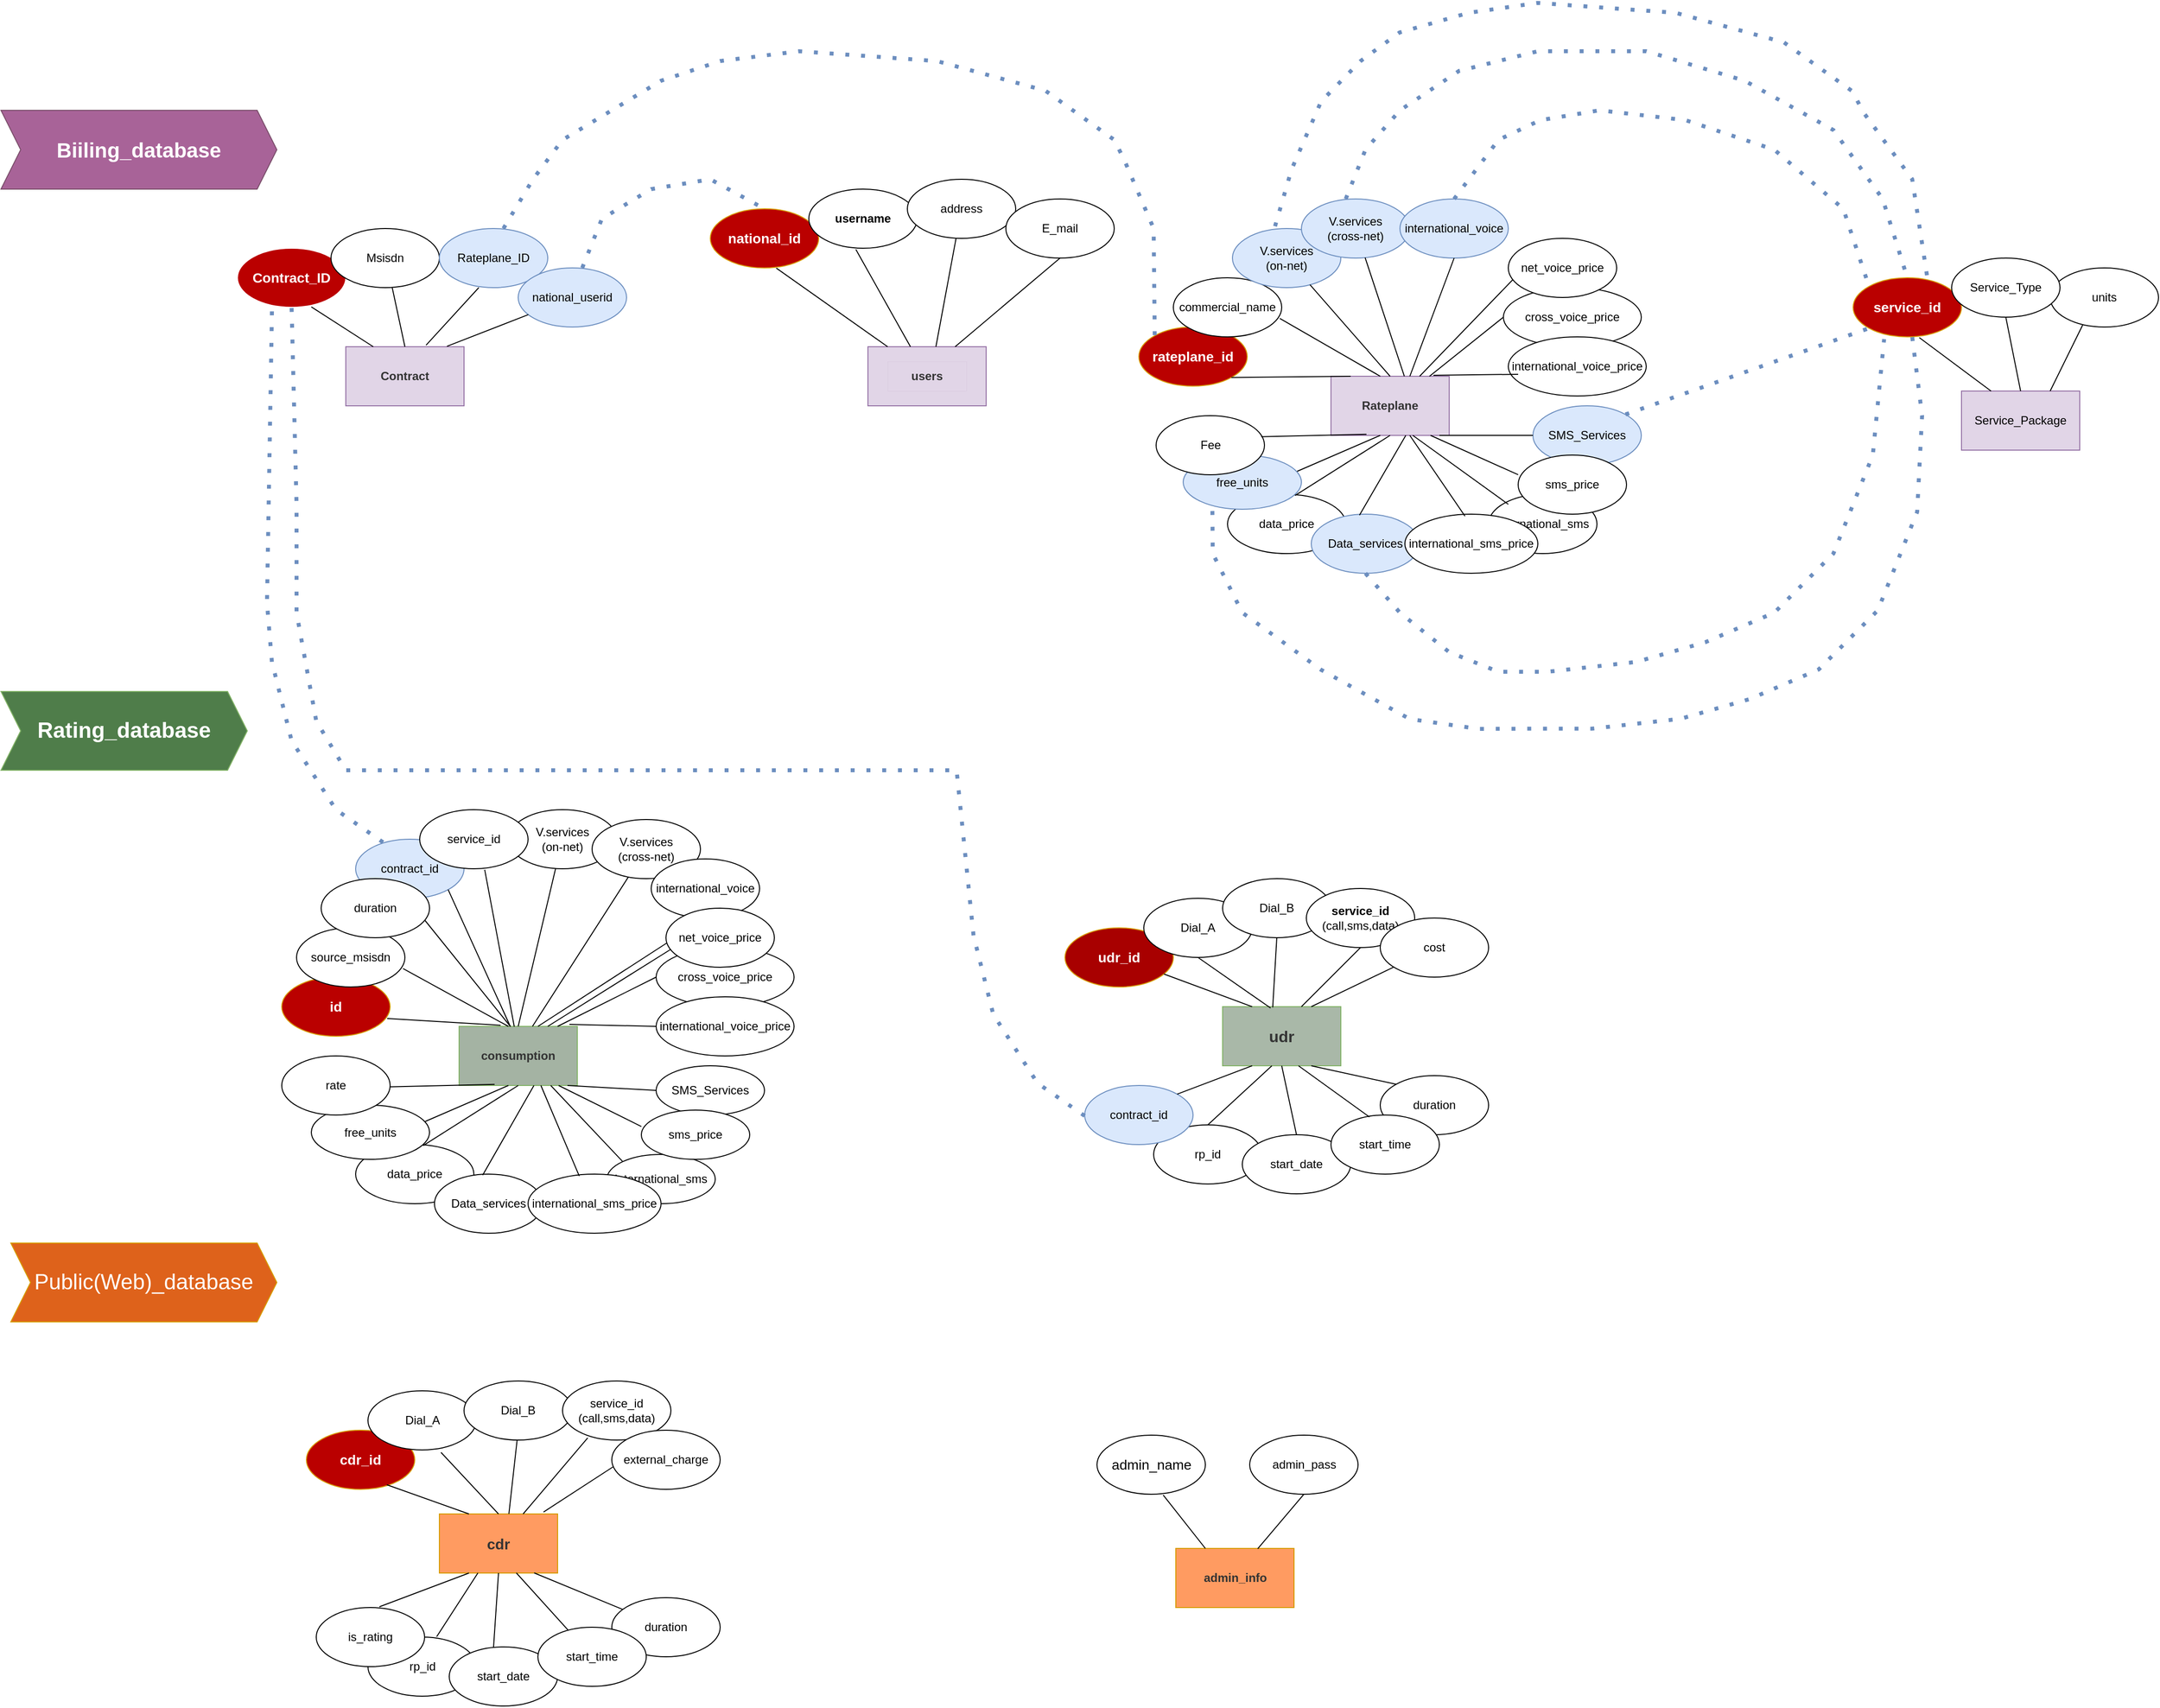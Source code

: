 <mxfile version="18.0.4" type="device"><diagram id="UeH-mSh9d2ZXS7c6aPuf" name="Page-1"><mxGraphModel dx="3550" dy="1383" grid="1" gridSize="10" guides="1" tooltips="1" connect="1" arrows="1" fold="1" page="1" pageScale="1" pageWidth="850" pageHeight="1100" math="0" shadow="0"><root><mxCell id="0"/><mxCell id="1" parent="0"/><mxCell id="IhmDABvhxZJZWMPuW6Tt-1" value="" style="rounded=0;whiteSpace=wrap;html=1;fillColor=#e1d5e7;strokeColor=#9673a6;" parent="1" vertex="1"><mxGeometry x="40" y="670" width="120" height="60" as="geometry"/></mxCell><mxCell id="IhmDABvhxZJZWMPuW6Tt-2" value="&lt;font color=&quot;#333333&quot;&gt;&lt;b&gt;users&lt;/b&gt;&lt;/font&gt;" style="text;html=1;strokeColor=#9673a6;fillColor=none;align=center;verticalAlign=middle;whiteSpace=wrap;rounded=0;strokeWidth=0;" parent="1" vertex="1"><mxGeometry x="60" y="685" width="80" height="30" as="geometry"/></mxCell><mxCell id="IhmDABvhxZJZWMPuW6Tt-3" value="&lt;b&gt;&lt;font color=&quot;#333333&quot;&gt;Rateplane&lt;/font&gt;&lt;/b&gt;" style="rounded=0;whiteSpace=wrap;html=1;fillColor=#e1d5e7;strokeColor=#9673a6;" parent="1" vertex="1"><mxGeometry x="510" y="700" width="120" height="60" as="geometry"/></mxCell><mxCell id="IhmDABvhxZJZWMPuW6Tt-4" value="&lt;b&gt;&lt;font color=&quot;#333333&quot; style=&quot;font-size: 16px;&quot;&gt;udr&lt;/font&gt;&lt;/b&gt;" style="rounded=0;whiteSpace=wrap;html=1;fillColor=#A9B8A8;strokeColor=#82b366;" parent="1" vertex="1"><mxGeometry x="400" y="1340" width="120" height="60" as="geometry"/></mxCell><mxCell id="IhmDABvhxZJZWMPuW6Tt-7" value="national_id" style="ellipse;whiteSpace=wrap;html=1;fillColor=#BA0000;strokeColor=#d79b00;fontColor=#FFFFFF;fontStyle=1;fontSize=14;" parent="1" vertex="1"><mxGeometry x="-120" y="530" width="110" height="60" as="geometry"/></mxCell><mxCell id="IhmDABvhxZJZWMPuW6Tt-9" value="username" style="ellipse;whiteSpace=wrap;html=1;fontStyle=1" parent="1" vertex="1"><mxGeometry x="-20" y="510" width="110" height="60" as="geometry"/></mxCell><mxCell id="IhmDABvhxZJZWMPuW6Tt-11" value="address" style="ellipse;whiteSpace=wrap;html=1;" parent="1" vertex="1"><mxGeometry x="80" y="500" width="110" height="60" as="geometry"/></mxCell><mxCell id="IhmDABvhxZJZWMPuW6Tt-12" value="E_mail" style="ellipse;whiteSpace=wrap;html=1;" parent="1" vertex="1"><mxGeometry x="180" y="520" width="110" height="60" as="geometry"/></mxCell><mxCell id="IhmDABvhxZJZWMPuW6Tt-14" value="rateplane_id" style="ellipse;whiteSpace=wrap;html=1;fillColor=#BA0000;strokeColor=#d79b00;fontColor=#FFFFFF;fontStyle=1;fontSize=14;" parent="1" vertex="1"><mxGeometry x="315" y="650" width="110" height="60" as="geometry"/></mxCell><mxCell id="IhmDABvhxZJZWMPuW6Tt-15" value="commercial_name" style="ellipse;whiteSpace=wrap;html=1;" parent="1" vertex="1"><mxGeometry x="350" y="600" width="110" height="60" as="geometry"/></mxCell><mxCell id="IhmDABvhxZJZWMPuW6Tt-20" value="Service_Package" style="rounded=0;whiteSpace=wrap;html=1;fillColor=#e1d5e7;strokeColor=#9673a6;" parent="1" vertex="1"><mxGeometry x="1150" y="715" width="120" height="60" as="geometry"/></mxCell><mxCell id="IhmDABvhxZJZWMPuW6Tt-21" value="service_id" style="ellipse;whiteSpace=wrap;html=1;fillColor=#BA0000;strokeColor=#d79b00;fontColor=#FFFFFF;fontStyle=1;fontSize=14;" parent="1" vertex="1"><mxGeometry x="1040" y="600" width="110" height="60" as="geometry"/></mxCell><mxCell id="IhmDABvhxZJZWMPuW6Tt-22" value="units" style="ellipse;whiteSpace=wrap;html=1;" parent="1" vertex="1"><mxGeometry x="1240" y="590" width="110" height="60" as="geometry"/></mxCell><mxCell id="IhmDABvhxZJZWMPuW6Tt-24" value="udr_id" style="ellipse;whiteSpace=wrap;html=1;fillColor=#A80000;strokeColor=#d79b00;fontColor=#FFFFFF;fontStyle=1;fontSize=14;" parent="1" vertex="1"><mxGeometry x="240" y="1260" width="110" height="60" as="geometry"/></mxCell><mxCell id="IhmDABvhxZJZWMPuW6Tt-25" value="Dial_A" style="ellipse;whiteSpace=wrap;html=1;" parent="1" vertex="1"><mxGeometry x="320" y="1230" width="110" height="60" as="geometry"/></mxCell><mxCell id="IhmDABvhxZJZWMPuW6Tt-26" value="Dial_B" style="ellipse;whiteSpace=wrap;html=1;" parent="1" vertex="1"><mxGeometry x="400" y="1210" width="110" height="60" as="geometry"/></mxCell><mxCell id="IhmDABvhxZJZWMPuW6Tt-27" value="&lt;b&gt;service_id&lt;/b&gt;&lt;br&gt;(call,sms,data)" style="ellipse;whiteSpace=wrap;html=1;" parent="1" vertex="1"><mxGeometry x="485" y="1220" width="110" height="60" as="geometry"/></mxCell><mxCell id="IhmDABvhxZJZWMPuW6Tt-29" value="rp_id" style="ellipse;whiteSpace=wrap;html=1;" parent="1" vertex="1"><mxGeometry x="330" y="1460" width="110" height="60" as="geometry"/></mxCell><mxCell id="IhmDABvhxZJZWMPuW6Tt-31" value="start_date" style="ellipse;whiteSpace=wrap;html=1;" parent="1" vertex="1"><mxGeometry x="420" y="1470" width="110" height="60" as="geometry"/></mxCell><mxCell id="IhmDABvhxZJZWMPuW6Tt-32" value="duration" style="ellipse;whiteSpace=wrap;html=1;" parent="1" vertex="1"><mxGeometry x="560" y="1410" width="110" height="60" as="geometry"/></mxCell><mxCell id="IhmDABvhxZJZWMPuW6Tt-70" value="SMS_Services" style="ellipse;whiteSpace=wrap;html=1;fillColor=#dae8fc;strokeColor=#6c8ebf;" parent="1" vertex="1"><mxGeometry x="715" y="730" width="110" height="60" as="geometry"/></mxCell><mxCell id="IhmDABvhxZJZWMPuW6Tt-72" value="" style="endArrow=none;html=1;entryX=1;entryY=1;entryDx=0;entryDy=0;" parent="1" target="IhmDABvhxZJZWMPuW6Tt-14" edge="1"><mxGeometry width="50" height="50" relative="1" as="geometry"><mxPoint x="530" y="700" as="sourcePoint"/><mxPoint x="470" y="660" as="targetPoint"/></mxGeometry></mxCell><mxCell id="IhmDABvhxZJZWMPuW6Tt-75" value="" style="endArrow=none;html=1;entryX=0.434;entryY=1.021;entryDx=0;entryDy=0;entryPerimeter=0;" parent="1" source="IhmDABvhxZJZWMPuW6Tt-1" target="IhmDABvhxZJZWMPuW6Tt-9" edge="1"><mxGeometry width="50" height="50" relative="1" as="geometry"><mxPoint x="170" y="695" as="sourcePoint"/><mxPoint x="266.039" y="621.175" as="targetPoint"/></mxGeometry></mxCell><mxCell id="IhmDABvhxZJZWMPuW6Tt-76" value="" style="endArrow=none;html=1;entryX=0.5;entryY=1;entryDx=0;entryDy=0;exitX=1;exitY=0;exitDx=0;exitDy=0;" parent="1" target="IhmDABvhxZJZWMPuW6Tt-12" edge="1"><mxGeometry width="50" height="50" relative="1" as="geometry"><mxPoint x="128.51" y="670" as="sourcePoint"/><mxPoint x="244.549" y="631.175" as="targetPoint"/><Array as="points"/></mxGeometry></mxCell><mxCell id="IhmDABvhxZJZWMPuW6Tt-85" value="" style="endArrow=none;html=1;exitX=0.406;exitY=0.023;exitDx=0;exitDy=0;entryX=0.5;entryY=1;entryDx=0;entryDy=0;exitPerimeter=0;" parent="1" source="IhmDABvhxZJZWMPuW6Tt-4" target="IhmDABvhxZJZWMPuW6Tt-25" edge="1"><mxGeometry width="50" height="50" relative="1" as="geometry"><mxPoint x="420" y="1336" as="sourcePoint"/><mxPoint x="360" y="1300" as="targetPoint"/></mxGeometry></mxCell><mxCell id="IhmDABvhxZJZWMPuW6Tt-87" value="" style="endArrow=none;html=1;exitX=0.424;exitY=0.011;exitDx=0;exitDy=0;exitPerimeter=0;entryX=0.5;entryY=1;entryDx=0;entryDy=0;" parent="1" source="IhmDABvhxZJZWMPuW6Tt-4" target="IhmDABvhxZJZWMPuW6Tt-26" edge="1"><mxGeometry width="50" height="50" relative="1" as="geometry"><mxPoint x="425.06" y="1345.92" as="sourcePoint"/><mxPoint x="440" y="1310" as="targetPoint"/></mxGeometry></mxCell><mxCell id="IhmDABvhxZJZWMPuW6Tt-88" value="" style="endArrow=none;html=1;entryX=0.5;entryY=1;entryDx=0;entryDy=0;" parent="1" target="IhmDABvhxZJZWMPuW6Tt-27" edge="1"><mxGeometry width="50" height="50" relative="1" as="geometry"><mxPoint x="480" y="1340" as="sourcePoint"/><mxPoint x="520" y="1329" as="targetPoint"/></mxGeometry></mxCell><mxCell id="IhmDABvhxZJZWMPuW6Tt-89" value="" style="endArrow=none;html=1;exitX=0.75;exitY=1;exitDx=0;exitDy=0;entryX=0;entryY=0;entryDx=0;entryDy=0;" parent="1" source="IhmDABvhxZJZWMPuW6Tt-4" target="IhmDABvhxZJZWMPuW6Tt-32" edge="1"><mxGeometry width="50" height="50" relative="1" as="geometry"><mxPoint x="445.06" y="1365.92" as="sourcePoint"/><mxPoint x="610" y="1410" as="targetPoint"/></mxGeometry></mxCell><mxCell id="IhmDABvhxZJZWMPuW6Tt-90" value="" style="endArrow=none;html=1;" parent="1" edge="1" target="IhmDABvhxZJZWMPuW6Tt-24"><mxGeometry width="50" height="50" relative="1" as="geometry"><mxPoint x="430" y="1340" as="sourcePoint"/><mxPoint x="320" y="1290" as="targetPoint"/></mxGeometry></mxCell><mxCell id="IhmDABvhxZJZWMPuW6Tt-91" value="" style="endArrow=none;html=1;entryX=0.5;entryY=0;entryDx=0;entryDy=0;" parent="1" target="IhmDABvhxZJZWMPuW6Tt-29" edge="1"><mxGeometry width="50" height="50" relative="1" as="geometry"><mxPoint x="450" y="1400" as="sourcePoint"/><mxPoint x="480" y="1350" as="targetPoint"/></mxGeometry></mxCell><mxCell id="IhmDABvhxZJZWMPuW6Tt-92" value="" style="endArrow=none;html=1;entryX=0.5;entryY=0;entryDx=0;entryDy=0;exitX=0.5;exitY=1;exitDx=0;exitDy=0;" parent="1" target="IhmDABvhxZJZWMPuW6Tt-31" edge="1" source="IhmDABvhxZJZWMPuW6Tt-4"><mxGeometry width="50" height="50" relative="1" as="geometry"><mxPoint x="440" y="1400" as="sourcePoint"/><mxPoint x="490" y="1360" as="targetPoint"/></mxGeometry></mxCell><mxCell id="IhmDABvhxZJZWMPuW6Tt-94" value="" style="endArrow=none;html=1;entryX=0.25;entryY=0;entryDx=0;entryDy=0;exitX=0.611;exitY=1.013;exitDx=0;exitDy=0;exitPerimeter=0;" parent="1" source="IhmDABvhxZJZWMPuW6Tt-21" target="IhmDABvhxZJZWMPuW6Tt-20" edge="1"><mxGeometry width="50" height="50" relative="1" as="geometry"><mxPoint x="460" y="1100" as="sourcePoint"/><mxPoint x="510" y="1050" as="targetPoint"/></mxGeometry></mxCell><mxCell id="gw2tQ66wjIU7QZyXg5M6-1" value="start_time" style="ellipse;whiteSpace=wrap;html=1;" parent="1" vertex="1"><mxGeometry x="510" y="1450" width="110" height="60" as="geometry"/></mxCell><mxCell id="-H5qnsPjapEKyYedPauh-9" value="" style="endArrow=none;html=1;entryX=0.609;entryY=1.003;entryDx=0;entryDy=0;entryPerimeter=0;" parent="1" target="IhmDABvhxZJZWMPuW6Tt-7" edge="1"><mxGeometry width="50" height="50" relative="1" as="geometry"><mxPoint x="60" y="670" as="sourcePoint"/><mxPoint x="12.248" y="571.26" as="targetPoint"/></mxGeometry></mxCell><mxCell id="-H5qnsPjapEKyYedPauh-10" value="" style="endArrow=none;html=1;exitX=0.633;exitY=0.017;exitDx=0;exitDy=0;exitPerimeter=0;" parent="1" target="IhmDABvhxZJZWMPuW6Tt-11" edge="1"><mxGeometry width="50" height="50" relative="1" as="geometry"><mxPoint x="108.99" y="670" as="sourcePoint"/><mxPoint x="118.02" y="561.98" as="targetPoint"/></mxGeometry></mxCell><mxCell id="-H5qnsPjapEKyYedPauh-11" value="V.services&lt;br&gt;(on-net)" style="ellipse;whiteSpace=wrap;html=1;fillColor=#dae8fc;strokeColor=#6c8ebf;" parent="1" vertex="1"><mxGeometry x="410" y="550" width="110" height="60" as="geometry"/></mxCell><mxCell id="-H5qnsPjapEKyYedPauh-12" value="data_price" style="ellipse;whiteSpace=wrap;html=1;" parent="1" vertex="1"><mxGeometry x="405" y="820" width="120" height="60" as="geometry"/></mxCell><mxCell id="-H5qnsPjapEKyYedPauh-13" value="Data_services" style="ellipse;whiteSpace=wrap;html=1;fillColor=#dae8fc;strokeColor=#6c8ebf;" parent="1" vertex="1"><mxGeometry x="490" y="840" width="110" height="60" as="geometry"/></mxCell><mxCell id="-H5qnsPjapEKyYedPauh-14" value="V.services&lt;br&gt;(cross-net)" style="ellipse;whiteSpace=wrap;html=1;fillColor=#dae8fc;strokeColor=#6c8ebf;" parent="1" vertex="1"><mxGeometry x="480" y="520" width="110" height="60" as="geometry"/></mxCell><mxCell id="-H5qnsPjapEKyYedPauh-16" value="international_voice" style="ellipse;whiteSpace=wrap;html=1;fillColor=#dae8fc;strokeColor=#6c8ebf;" parent="1" vertex="1"><mxGeometry x="580" y="520" width="110" height="60" as="geometry"/></mxCell><mxCell id="-H5qnsPjapEKyYedPauh-17" value="international_sms" style="ellipse;whiteSpace=wrap;html=1;" parent="1" vertex="1"><mxGeometry x="670" y="820" width="110" height="60" as="geometry"/></mxCell><mxCell id="-H5qnsPjapEKyYedPauh-18" value="international_sms_price" style="ellipse;whiteSpace=wrap;html=1;" parent="1" vertex="1"><mxGeometry x="585" y="840" width="135" height="60" as="geometry"/></mxCell><mxCell id="-H5qnsPjapEKyYedPauh-19" value="free_units" style="ellipse;whiteSpace=wrap;html=1;fillColor=#dae8fc;strokeColor=#6c8ebf;" parent="1" vertex="1"><mxGeometry x="360" y="780" width="120" height="55" as="geometry"/></mxCell><mxCell id="-H5qnsPjapEKyYedPauh-20" value="Fee" style="ellipse;whiteSpace=wrap;html=1;" parent="1" vertex="1"><mxGeometry x="332.5" y="740" width="110" height="60" as="geometry"/></mxCell><mxCell id="-H5qnsPjapEKyYedPauh-21" value="" style="endArrow=none;html=1;entryX=0.983;entryY=0.689;entryDx=0;entryDy=0;entryPerimeter=0;exitX=0.417;exitY=0;exitDx=0;exitDy=0;exitPerimeter=0;" parent="1" source="IhmDABvhxZJZWMPuW6Tt-3" target="IhmDABvhxZJZWMPuW6Tt-15" edge="1"><mxGeometry width="50" height="50" relative="1" as="geometry"><mxPoint x="560" y="690" as="sourcePoint"/><mxPoint x="510.0" y="616.26" as="targetPoint"/></mxGeometry></mxCell><mxCell id="-H5qnsPjapEKyYedPauh-22" value="" style="endArrow=none;html=1;exitX=0.5;exitY=0;exitDx=0;exitDy=0;" parent="1" source="IhmDABvhxZJZWMPuW6Tt-3" edge="1" target="-H5qnsPjapEKyYedPauh-11"><mxGeometry width="50" height="50" relative="1" as="geometry"><mxPoint x="586.91" y="670" as="sourcePoint"/><mxPoint x="520" y="590" as="targetPoint"/></mxGeometry></mxCell><mxCell id="-H5qnsPjapEKyYedPauh-23" value="" style="endArrow=none;html=1;" parent="1" target="-H5qnsPjapEKyYedPauh-14" edge="1"><mxGeometry width="50" height="50" relative="1" as="geometry"><mxPoint x="584.48" y="700" as="sourcePoint"/><mxPoint x="635.519" y="608.825" as="targetPoint"/></mxGeometry></mxCell><mxCell id="-H5qnsPjapEKyYedPauh-24" value="" style="endArrow=none;html=1;exitX=0.667;exitY=0;exitDx=0;exitDy=0;exitPerimeter=0;entryX=0.5;entryY=1;entryDx=0;entryDy=0;" parent="1" source="IhmDABvhxZJZWMPuW6Tt-3" edge="1" target="-H5qnsPjapEKyYedPauh-16"><mxGeometry width="50" height="50" relative="1" as="geometry"><mxPoint x="604.48" y="700" as="sourcePoint"/><mxPoint x="640" y="580" as="targetPoint"/></mxGeometry></mxCell><mxCell id="-H5qnsPjapEKyYedPauh-25" value="" style="endArrow=none;html=1;entryX=0;entryY=0.5;entryDx=0;entryDy=0;exitX=0.917;exitY=1;exitDx=0;exitDy=0;exitPerimeter=0;" parent="1" source="IhmDABvhxZJZWMPuW6Tt-3" target="IhmDABvhxZJZWMPuW6Tt-70" edge="1"><mxGeometry width="50" height="50" relative="1" as="geometry"><mxPoint x="615" y="701.17" as="sourcePoint"/><mxPoint x="666.039" y="609.995" as="targetPoint"/></mxGeometry></mxCell><mxCell id="-H5qnsPjapEKyYedPauh-26" value="" style="endArrow=none;html=1;exitX=0.692;exitY=1;exitDx=0;exitDy=0;exitPerimeter=0;" parent="1" edge="1" source="IhmDABvhxZJZWMPuW6Tt-3"><mxGeometry width="50" height="50" relative="1" as="geometry"><mxPoint x="620" y="700" as="sourcePoint"/><mxPoint x="690" y="830" as="targetPoint"/></mxGeometry></mxCell><mxCell id="-H5qnsPjapEKyYedPauh-28" value="" style="endArrow=none;html=1;entryX=0;entryY=0;entryDx=0;entryDy=0;exitX=0.97;exitY=0.356;exitDx=0;exitDy=0;exitPerimeter=0;" parent="1" source="-H5qnsPjapEKyYedPauh-20" edge="1"><mxGeometry width="50" height="50" relative="1" as="geometry"><mxPoint x="495" y="850" as="sourcePoint"/><mxPoint x="546.039" y="758.825" as="targetPoint"/></mxGeometry></mxCell><mxCell id="-H5qnsPjapEKyYedPauh-29" value="" style="endArrow=none;html=1;entryX=0.417;entryY=1;entryDx=0;entryDy=0;entryPerimeter=0;exitX=0.964;exitY=0.3;exitDx=0;exitDy=0;exitPerimeter=0;" parent="1" target="IhmDABvhxZJZWMPuW6Tt-3" edge="1" source="-H5qnsPjapEKyYedPauh-19"><mxGeometry width="50" height="50" relative="1" as="geometry"><mxPoint x="490" y="810" as="sourcePoint"/><mxPoint x="546.039" y="749.995" as="targetPoint"/></mxGeometry></mxCell><mxCell id="-H5qnsPjapEKyYedPauh-30" value="" style="endArrow=none;html=1;exitX=0.571;exitY=0.017;exitDx=0;exitDy=0;exitPerimeter=0;entryX=0.5;entryY=1;entryDx=0;entryDy=0;" parent="1" source="-H5qnsPjapEKyYedPauh-12" edge="1" target="IhmDABvhxZJZWMPuW6Tt-3"><mxGeometry width="50" height="50" relative="1" as="geometry"><mxPoint x="533.96" y="851.17" as="sourcePoint"/><mxPoint x="570" y="760" as="targetPoint"/></mxGeometry></mxCell><mxCell id="-H5qnsPjapEKyYedPauh-32" value="" style="endArrow=none;html=1;exitX=0.445;exitY=0.017;exitDx=0;exitDy=0;exitPerimeter=0;entryX=0.633;entryY=1;entryDx=0;entryDy=0;entryPerimeter=0;" parent="1" edge="1" target="IhmDABvhxZJZWMPuW6Tt-3" source="-H5qnsPjapEKyYedPauh-13"><mxGeometry width="50" height="50" relative="1" as="geometry"><mxPoint x="640" y="790" as="sourcePoint"/><mxPoint x="610" y="760" as="targetPoint"/></mxGeometry></mxCell><mxCell id="-H5qnsPjapEKyYedPauh-35" value="" style="endArrow=none;html=1;entryX=0.5;entryY=0;entryDx=0;entryDy=0;exitX=0.5;exitY=1;exitDx=0;exitDy=0;" parent="1" target="IhmDABvhxZJZWMPuW6Tt-20" edge="1" source="-H5qnsPjapEKyYedPauh-36"><mxGeometry width="50" height="50" relative="1" as="geometry"><mxPoint x="1215" y="640" as="sourcePoint"/><mxPoint x="1205" y="710" as="targetPoint"/></mxGeometry></mxCell><mxCell id="-H5qnsPjapEKyYedPauh-36" value="Service_Type" style="ellipse;whiteSpace=wrap;html=1;" parent="1" vertex="1"><mxGeometry x="1140" y="580" width="110" height="60" as="geometry"/></mxCell><mxCell id="-H5qnsPjapEKyYedPauh-38" value="" style="endArrow=none;html=1;entryX=0.75;entryY=0;entryDx=0;entryDy=0;exitX=0.3;exitY=0.967;exitDx=0;exitDy=0;exitPerimeter=0;" parent="1" target="IhmDABvhxZJZWMPuW6Tt-20" edge="1" source="IhmDABvhxZJZWMPuW6Tt-22"><mxGeometry width="50" height="50" relative="1" as="geometry"><mxPoint x="1290" y="660" as="sourcePoint"/><mxPoint x="1240" y="710" as="targetPoint"/></mxGeometry></mxCell><mxCell id="-H5qnsPjapEKyYedPauh-40" value="cost" style="ellipse;whiteSpace=wrap;html=1;" parent="1" vertex="1"><mxGeometry x="560" y="1250" width="110" height="60" as="geometry"/></mxCell><mxCell id="-H5qnsPjapEKyYedPauh-45" value="" style="endArrow=none;html=1;entryX=0.355;entryY=0.033;entryDx=0;entryDy=0;entryPerimeter=0;exitX=0.642;exitY=1;exitDx=0;exitDy=0;exitPerimeter=0;" parent="1" target="gw2tQ66wjIU7QZyXg5M6-1" edge="1" source="IhmDABvhxZJZWMPuW6Tt-4"><mxGeometry width="50" height="50" relative="1" as="geometry"><mxPoint x="453.81" y="1399.22" as="sourcePoint"/><mxPoint x="416.19" y="1470" as="targetPoint"/></mxGeometry></mxCell><mxCell id="-H5qnsPjapEKyYedPauh-46" value="" style="endArrow=none;html=1;exitX=0.75;exitY=0;exitDx=0;exitDy=0;" parent="1" target="-H5qnsPjapEKyYedPauh-40" edge="1" source="IhmDABvhxZJZWMPuW6Tt-4"><mxGeometry width="50" height="50" relative="1" as="geometry"><mxPoint x="480" y="1400" as="sourcePoint"/><mxPoint x="452.38" y="1470.78" as="targetPoint"/></mxGeometry></mxCell><mxCell id="-H5qnsPjapEKyYedPauh-88" value="&lt;font color=&quot;#333333&quot;&gt;&lt;b&gt;Contract&lt;/b&gt;&lt;/font&gt;" style="rounded=0;whiteSpace=wrap;html=1;fillColor=#e1d5e7;strokeColor=#9673a6;" parent="1" vertex="1"><mxGeometry x="-490" y="670" width="120" height="60" as="geometry"/></mxCell><mxCell id="-H5qnsPjapEKyYedPauh-89" value="Contract_ID" style="ellipse;whiteSpace=wrap;html=1;fillColor=#BA0000;strokeColor=#FFFFFF;fontColor=#FFFFFF;fontStyle=1;fontSize=14;" parent="1" vertex="1"><mxGeometry x="-600" y="570" width="110" height="60" as="geometry"/></mxCell><mxCell id="-H5qnsPjapEKyYedPauh-90" value="Msisdn" style="ellipse;whiteSpace=wrap;html=1;" parent="1" vertex="1"><mxGeometry x="-505" y="550" width="110" height="60" as="geometry"/></mxCell><mxCell id="-H5qnsPjapEKyYedPauh-91" value="Rateplane_ID" style="ellipse;whiteSpace=wrap;html=1;fillColor=#dae8fc;strokeColor=#6c8ebf;" parent="1" vertex="1"><mxGeometry x="-395" y="550" width="110" height="60" as="geometry"/></mxCell><mxCell id="-H5qnsPjapEKyYedPauh-92" value="national_userid" style="ellipse;whiteSpace=wrap;html=1;fillColor=#dae8fc;strokeColor=#6c8ebf;" parent="1" vertex="1"><mxGeometry x="-315" y="590" width="110" height="60" as="geometry"/></mxCell><mxCell id="-H5qnsPjapEKyYedPauh-93" value="" style="endArrow=none;html=1;exitX=0.649;exitY=0.021;exitDx=0;exitDy=0;exitPerimeter=0;entryX=0.682;entryY=0.993;entryDx=0;entryDy=0;entryPerimeter=0;" parent="1" target="-H5qnsPjapEKyYedPauh-89" edge="1"><mxGeometry width="50" height="50" relative="1" as="geometry"><mxPoint x="-462.12" y="670.0" as="sourcePoint"/><mxPoint x="-490" y="618.74" as="targetPoint"/></mxGeometry></mxCell><mxCell id="-H5qnsPjapEKyYedPauh-94" value="" style="endArrow=none;html=1;exitX=0.679;exitY=-0.026;exitDx=0;exitDy=0;exitPerimeter=0;" parent="1" source="-H5qnsPjapEKyYedPauh-88" edge="1"><mxGeometry width="50" height="50" relative="1" as="geometry"><mxPoint x="-370.0" y="670.0" as="sourcePoint"/><mxPoint x="-355" y="610" as="targetPoint"/></mxGeometry></mxCell><mxCell id="-H5qnsPjapEKyYedPauh-95" value="" style="endArrow=none;html=1;exitX=0.5;exitY=0;exitDx=0;exitDy=0;" parent="1" source="-H5qnsPjapEKyYedPauh-88" edge="1"><mxGeometry width="50" height="50" relative="1" as="geometry"><mxPoint x="-435" y="660" as="sourcePoint"/><mxPoint x="-442.88" y="610" as="targetPoint"/></mxGeometry></mxCell><mxCell id="-H5qnsPjapEKyYedPauh-96" value="" style="endArrow=none;html=1;exitX=0.856;exitY=-0.007;exitDx=0;exitDy=0;exitPerimeter=0;" parent="1" source="-H5qnsPjapEKyYedPauh-88" target="-H5qnsPjapEKyYedPauh-92" edge="1"><mxGeometry width="50" height="50" relative="1" as="geometry"><mxPoint x="-311.06" y="701.26" as="sourcePoint"/><mxPoint x="-338.94" y="650" as="targetPoint"/></mxGeometry></mxCell><mxCell id="ZxXuu_QPROvXKw4dVf8s-1" value="" style="endArrow=none;dashed=1;html=1;dashPattern=1 3;strokeWidth=4;rounded=0;fillColor=#dae8fc;strokeColor=#6c8ebf;entryX=0;entryY=0;entryDx=0;entryDy=0;" edge="1" parent="1" target="IhmDABvhxZJZWMPuW6Tt-14"><mxGeometry width="50" height="50" relative="1" as="geometry"><mxPoint x="-330" y="550" as="sourcePoint"/><mxPoint x="340" y="640" as="targetPoint"/><Array as="points"><mxPoint x="-300" y="500"/><mxPoint x="-270" y="460"/><mxPoint x="-220" y="430"/><mxPoint x="-170" y="400"/><mxPoint x="-110" y="380"/><mxPoint x="-30" y="370"/><mxPoint x="110" y="380"/><mxPoint x="220" y="410"/><mxPoint x="290" y="460"/><mxPoint x="300" y="480"/><mxPoint x="330" y="550"/></Array></mxGeometry></mxCell><mxCell id="ZxXuu_QPROvXKw4dVf8s-2" value="" style="endArrow=none;dashed=1;html=1;dashPattern=1 3;strokeWidth=4;rounded=0;entryX=0.5;entryY=0;entryDx=0;entryDy=0;strokeColor=#6c8ebf;fillColor=#dae8fc;" edge="1" parent="1" target="IhmDABvhxZJZWMPuW6Tt-7"><mxGeometry width="50" height="50" relative="1" as="geometry"><mxPoint x="-250" y="590" as="sourcePoint"/><mxPoint x="-200" y="540" as="targetPoint"/><Array as="points"><mxPoint x="-230" y="540"/><mxPoint x="-180" y="510"/><mxPoint x="-120" y="500"/></Array></mxGeometry></mxCell><mxCell id="ZxXuu_QPROvXKw4dVf8s-3" value="cross_voice_price" style="ellipse;whiteSpace=wrap;html=1;" vertex="1" parent="1"><mxGeometry x="685" y="610" width="140" height="60" as="geometry"/></mxCell><mxCell id="ZxXuu_QPROvXKw4dVf8s-4" value="international_voice_price" style="ellipse;whiteSpace=wrap;html=1;" vertex="1" parent="1"><mxGeometry x="690" y="660" width="140" height="60" as="geometry"/></mxCell><mxCell id="ZxXuu_QPROvXKw4dVf8s-5" value="sms_price" style="ellipse;whiteSpace=wrap;html=1;" vertex="1" parent="1"><mxGeometry x="700" y="780" width="110" height="60" as="geometry"/></mxCell><mxCell id="ZxXuu_QPROvXKw4dVf8s-6" value="net_voice_price" style="ellipse;whiteSpace=wrap;html=1;" vertex="1" parent="1"><mxGeometry x="690" y="560" width="110" height="60" as="geometry"/></mxCell><mxCell id="ZxXuu_QPROvXKw4dVf8s-7" value="" style="endArrow=none;html=1;entryX=0.041;entryY=0.7;entryDx=0;entryDy=0;exitX=0.75;exitY=0;exitDx=0;exitDy=0;entryPerimeter=0;" edge="1" parent="1" source="IhmDABvhxZJZWMPuW6Tt-3" target="ZxXuu_QPROvXKw4dVf8s-6"><mxGeometry width="50" height="50" relative="1" as="geometry"><mxPoint x="610" y="700" as="sourcePoint"/><mxPoint x="646.97" y="581.98" as="targetPoint"/></mxGeometry></mxCell><mxCell id="ZxXuu_QPROvXKw4dVf8s-8" value="" style="endArrow=none;html=1;entryX=0;entryY=0.5;entryDx=0;entryDy=0;" edge="1" parent="1" target="ZxXuu_QPROvXKw4dVf8s-3"><mxGeometry width="50" height="50" relative="1" as="geometry"><mxPoint x="610" y="700" as="sourcePoint"/><mxPoint x="656.97" y="601.98" as="targetPoint"/></mxGeometry></mxCell><mxCell id="ZxXuu_QPROvXKw4dVf8s-9" value="" style="endArrow=none;html=1;exitX=0.867;exitY=-0.017;exitDx=0;exitDy=0;exitPerimeter=0;" edge="1" parent="1" source="IhmDABvhxZJZWMPuW6Tt-3"><mxGeometry width="50" height="50" relative="1" as="geometry"><mxPoint x="620" y="698" as="sourcePoint"/><mxPoint x="700" y="698" as="targetPoint"/></mxGeometry></mxCell><mxCell id="ZxXuu_QPROvXKw4dVf8s-10" value="" style="endArrow=none;html=1;entryX=0;entryY=0.333;entryDx=0;entryDy=0;entryPerimeter=0;exitX=0.842;exitY=1;exitDx=0;exitDy=0;exitPerimeter=0;" edge="1" parent="1" source="IhmDABvhxZJZWMPuW6Tt-3" target="ZxXuu_QPROvXKw4dVf8s-5"><mxGeometry width="50" height="50" relative="1" as="geometry"><mxPoint x="650" y="780" as="sourcePoint"/><mxPoint x="686.97" y="661.98" as="targetPoint"/></mxGeometry></mxCell><mxCell id="ZxXuu_QPROvXKw4dVf8s-45" value="" style="endArrow=none;html=1;entryX=0.452;entryY=0.033;entryDx=0;entryDy=0;entryPerimeter=0;" edge="1" parent="1" target="-H5qnsPjapEKyYedPauh-18"><mxGeometry width="50" height="50" relative="1" as="geometry"><mxPoint x="590" y="760" as="sourcePoint"/><mxPoint x="700" y="840" as="targetPoint"/></mxGeometry></mxCell><mxCell id="ZxXuu_QPROvXKw4dVf8s-56" value="contract_id" style="ellipse;whiteSpace=wrap;html=1;fillColor=#dae8fc;strokeColor=#6c8ebf;" vertex="1" parent="1"><mxGeometry x="260" y="1420" width="110" height="60" as="geometry"/></mxCell><mxCell id="ZxXuu_QPROvXKw4dVf8s-58" value="" style="endArrow=none;html=1;entryX=1;entryY=0;entryDx=0;entryDy=0;exitX=0.25;exitY=1;exitDx=0;exitDy=0;" edge="1" parent="1" source="IhmDABvhxZJZWMPuW6Tt-4" target="ZxXuu_QPROvXKw4dVf8s-56"><mxGeometry width="50" height="50" relative="1" as="geometry"><mxPoint x="420" y="1400" as="sourcePoint"/><mxPoint x="345" y="1440" as="targetPoint"/></mxGeometry></mxCell><mxCell id="ZxXuu_QPROvXKw4dVf8s-59" value="&lt;font color=&quot;#333333&quot;&gt;&lt;b&gt;consumption&lt;/b&gt;&lt;/font&gt;" style="rounded=0;whiteSpace=wrap;html=1;fillColor=#A4B3A3;strokeColor=#82b366;" vertex="1" parent="1"><mxGeometry x="-375" y="1360" width="120" height="60" as="geometry"/></mxCell><mxCell id="ZxXuu_QPROvXKw4dVf8s-60" value="id" style="ellipse;whiteSpace=wrap;html=1;fillColor=#BA0000;strokeColor=#d79b00;fontColor=#FFFFFF;fontStyle=1;fontSize=14;" vertex="1" parent="1"><mxGeometry x="-555" y="1310" width="110" height="60" as="geometry"/></mxCell><mxCell id="ZxXuu_QPROvXKw4dVf8s-61" value="source_msisdn" style="ellipse;whiteSpace=wrap;html=1;" vertex="1" parent="1"><mxGeometry x="-540" y="1260" width="110" height="60" as="geometry"/></mxCell><mxCell id="ZxXuu_QPROvXKw4dVf8s-62" value="SMS_Services" style="ellipse;whiteSpace=wrap;html=1;" vertex="1" parent="1"><mxGeometry x="-175" y="1400" width="110" height="50" as="geometry"/></mxCell><mxCell id="ZxXuu_QPROvXKw4dVf8s-63" value="" style="endArrow=none;html=1;exitX=0.351;exitY=-0.019;exitDx=0;exitDy=0;exitPerimeter=0;entryX=0.973;entryY=0.7;entryDx=0;entryDy=0;entryPerimeter=0;" edge="1" parent="1" source="ZxXuu_QPROvXKw4dVf8s-59" target="ZxXuu_QPROvXKw4dVf8s-60"><mxGeometry width="50" height="50" relative="1" as="geometry"><mxPoint x="-365" y="1370" as="sourcePoint"/><mxPoint x="-415" y="1320" as="targetPoint"/></mxGeometry></mxCell><mxCell id="ZxXuu_QPROvXKw4dVf8s-64" value="V.services&lt;br&gt;(on-net)" style="ellipse;whiteSpace=wrap;html=1;" vertex="1" parent="1"><mxGeometry x="-325" y="1140" width="110" height="60" as="geometry"/></mxCell><mxCell id="ZxXuu_QPROvXKw4dVf8s-65" value="data_price" style="ellipse;whiteSpace=wrap;html=1;" vertex="1" parent="1"><mxGeometry x="-480" y="1480" width="120" height="60" as="geometry"/></mxCell><mxCell id="ZxXuu_QPROvXKw4dVf8s-66" value="Data_services" style="ellipse;whiteSpace=wrap;html=1;" vertex="1" parent="1"><mxGeometry x="-400" y="1510" width="110" height="60" as="geometry"/></mxCell><mxCell id="ZxXuu_QPROvXKw4dVf8s-67" value="V.services&lt;br&gt;(cross-net)" style="ellipse;whiteSpace=wrap;html=1;" vertex="1" parent="1"><mxGeometry x="-240" y="1150" width="110" height="60" as="geometry"/></mxCell><mxCell id="ZxXuu_QPROvXKw4dVf8s-68" value="international_voice" style="ellipse;whiteSpace=wrap;html=1;" vertex="1" parent="1"><mxGeometry x="-180" y="1190" width="110" height="60" as="geometry"/></mxCell><mxCell id="ZxXuu_QPROvXKw4dVf8s-69" value="international_sms" style="ellipse;whiteSpace=wrap;html=1;" vertex="1" parent="1"><mxGeometry x="-225" y="1490" width="110" height="50" as="geometry"/></mxCell><mxCell id="ZxXuu_QPROvXKw4dVf8s-70" value="international_sms_price" style="ellipse;whiteSpace=wrap;html=1;" vertex="1" parent="1"><mxGeometry x="-305" y="1510" width="135" height="60" as="geometry"/></mxCell><mxCell id="ZxXuu_QPROvXKw4dVf8s-71" value="free_units" style="ellipse;whiteSpace=wrap;html=1;" vertex="1" parent="1"><mxGeometry x="-525" y="1440" width="120" height="55" as="geometry"/></mxCell><mxCell id="ZxXuu_QPROvXKw4dVf8s-72" value="" style="endArrow=none;html=1;entryX=0.983;entryY=0.689;entryDx=0;entryDy=0;entryPerimeter=0;exitX=0.417;exitY=0;exitDx=0;exitDy=0;exitPerimeter=0;" edge="1" parent="1" source="ZxXuu_QPROvXKw4dVf8s-59" target="ZxXuu_QPROvXKw4dVf8s-61"><mxGeometry width="50" height="50" relative="1" as="geometry"><mxPoint x="-325" y="1350" as="sourcePoint"/><mxPoint x="-375.0" y="1276.26" as="targetPoint"/></mxGeometry></mxCell><mxCell id="ZxXuu_QPROvXKw4dVf8s-73" value="" style="endArrow=none;html=1;exitX=0.5;exitY=0;exitDx=0;exitDy=0;" edge="1" parent="1" source="ZxXuu_QPROvXKw4dVf8s-59" target="ZxXuu_QPROvXKw4dVf8s-64"><mxGeometry width="50" height="50" relative="1" as="geometry"><mxPoint x="-298.09" y="1330" as="sourcePoint"/><mxPoint x="-365" y="1250" as="targetPoint"/></mxGeometry></mxCell><mxCell id="ZxXuu_QPROvXKw4dVf8s-74" value="" style="endArrow=none;html=1;" edge="1" parent="1" target="ZxXuu_QPROvXKw4dVf8s-67"><mxGeometry width="50" height="50" relative="1" as="geometry"><mxPoint x="-300.52" y="1360" as="sourcePoint"/><mxPoint x="-249.481" y="1268.825" as="targetPoint"/></mxGeometry></mxCell><mxCell id="ZxXuu_QPROvXKw4dVf8s-75" value="" style="endArrow=none;html=1;exitX=0.667;exitY=0;exitDx=0;exitDy=0;exitPerimeter=0;entryX=0.5;entryY=1;entryDx=0;entryDy=0;" edge="1" parent="1" source="ZxXuu_QPROvXKw4dVf8s-59" target="ZxXuu_QPROvXKw4dVf8s-68"><mxGeometry width="50" height="50" relative="1" as="geometry"><mxPoint x="-280.52" y="1360" as="sourcePoint"/><mxPoint x="-245" y="1240" as="targetPoint"/></mxGeometry></mxCell><mxCell id="ZxXuu_QPROvXKw4dVf8s-76" value="" style="endArrow=none;html=1;entryX=0;entryY=0.5;entryDx=0;entryDy=0;exitX=0.917;exitY=1;exitDx=0;exitDy=0;exitPerimeter=0;" edge="1" parent="1" source="ZxXuu_QPROvXKw4dVf8s-59" target="ZxXuu_QPROvXKw4dVf8s-62"><mxGeometry width="50" height="50" relative="1" as="geometry"><mxPoint x="-270" y="1361.17" as="sourcePoint"/><mxPoint x="-218.961" y="1269.995" as="targetPoint"/></mxGeometry></mxCell><mxCell id="ZxXuu_QPROvXKw4dVf8s-77" value="" style="endArrow=none;html=1;entryX=0.385;entryY=0.033;entryDx=0;entryDy=0;exitX=0.692;exitY=1;exitDx=0;exitDy=0;exitPerimeter=0;entryPerimeter=0;" edge="1" parent="1" source="ZxXuu_QPROvXKw4dVf8s-59" target="ZxXuu_QPROvXKw4dVf8s-70"><mxGeometry width="50" height="50" relative="1" as="geometry"><mxPoint x="-265" y="1360" as="sourcePoint"/><mxPoint x="-213.961" y="1268.825" as="targetPoint"/></mxGeometry></mxCell><mxCell id="ZxXuu_QPROvXKw4dVf8s-78" value="" style="endArrow=none;html=1;entryX=0;entryY=0;entryDx=0;entryDy=0;exitX=0.97;exitY=0.356;exitDx=0;exitDy=0;exitPerimeter=0;" edge="1" parent="1"><mxGeometry width="50" height="50" relative="1" as="geometry"><mxPoint x="-445.575" y="1421.36" as="sourcePoint"/><mxPoint x="-338.961" y="1418.825" as="targetPoint"/></mxGeometry></mxCell><mxCell id="ZxXuu_QPROvXKw4dVf8s-79" value="" style="endArrow=none;html=1;entryX=0.417;entryY=1;entryDx=0;entryDy=0;entryPerimeter=0;exitX=0.964;exitY=0.3;exitDx=0;exitDy=0;exitPerimeter=0;" edge="1" parent="1" source="ZxXuu_QPROvXKw4dVf8s-71" target="ZxXuu_QPROvXKw4dVf8s-59"><mxGeometry width="50" height="50" relative="1" as="geometry"><mxPoint x="-395" y="1470" as="sourcePoint"/><mxPoint x="-338.961" y="1409.995" as="targetPoint"/></mxGeometry></mxCell><mxCell id="ZxXuu_QPROvXKw4dVf8s-80" value="" style="endArrow=none;html=1;exitX=0.571;exitY=0.017;exitDx=0;exitDy=0;exitPerimeter=0;entryX=0.5;entryY=1;entryDx=0;entryDy=0;" edge="1" parent="1" source="ZxXuu_QPROvXKw4dVf8s-65" target="ZxXuu_QPROvXKw4dVf8s-59"><mxGeometry width="50" height="50" relative="1" as="geometry"><mxPoint x="-351.04" y="1511.17" as="sourcePoint"/><mxPoint x="-315" y="1420" as="targetPoint"/></mxGeometry></mxCell><mxCell id="ZxXuu_QPROvXKw4dVf8s-81" value="" style="endArrow=none;html=1;exitX=0.445;exitY=0.017;exitDx=0;exitDy=0;exitPerimeter=0;entryX=0.633;entryY=1;entryDx=0;entryDy=0;entryPerimeter=0;" edge="1" parent="1" source="ZxXuu_QPROvXKw4dVf8s-66" target="ZxXuu_QPROvXKw4dVf8s-59"><mxGeometry width="50" height="50" relative="1" as="geometry"><mxPoint x="-245" y="1450" as="sourcePoint"/><mxPoint x="-275" y="1420" as="targetPoint"/></mxGeometry></mxCell><mxCell id="ZxXuu_QPROvXKw4dVf8s-82" value="cross_voice_price" style="ellipse;whiteSpace=wrap;html=1;" vertex="1" parent="1"><mxGeometry x="-175" y="1280" width="140" height="60" as="geometry"/></mxCell><mxCell id="ZxXuu_QPROvXKw4dVf8s-83" value="international_voice_price" style="ellipse;whiteSpace=wrap;html=1;" vertex="1" parent="1"><mxGeometry x="-175" y="1330" width="140" height="60" as="geometry"/></mxCell><mxCell id="ZxXuu_QPROvXKw4dVf8s-84" value="sms_price" style="ellipse;whiteSpace=wrap;html=1;" vertex="1" parent="1"><mxGeometry x="-190" y="1445" width="110" height="50" as="geometry"/></mxCell><mxCell id="ZxXuu_QPROvXKw4dVf8s-85" value="net_voice_price" style="ellipse;whiteSpace=wrap;html=1;" vertex="1" parent="1"><mxGeometry x="-165" y="1240" width="110" height="60" as="geometry"/></mxCell><mxCell id="ZxXuu_QPROvXKw4dVf8s-86" value="" style="endArrow=none;html=1;entryX=0.041;entryY=0.7;entryDx=0;entryDy=0;exitX=0.75;exitY=0;exitDx=0;exitDy=0;entryPerimeter=0;" edge="1" parent="1" source="ZxXuu_QPROvXKw4dVf8s-59" target="ZxXuu_QPROvXKw4dVf8s-85"><mxGeometry width="50" height="50" relative="1" as="geometry"><mxPoint x="-275" y="1360" as="sourcePoint"/><mxPoint x="-238.03" y="1241.98" as="targetPoint"/></mxGeometry></mxCell><mxCell id="ZxXuu_QPROvXKw4dVf8s-87" value="" style="endArrow=none;html=1;entryX=0;entryY=0.5;entryDx=0;entryDy=0;" edge="1" parent="1" target="ZxXuu_QPROvXKw4dVf8s-82"><mxGeometry width="50" height="50" relative="1" as="geometry"><mxPoint x="-275" y="1360" as="sourcePoint"/><mxPoint x="-228.03" y="1261.98" as="targetPoint"/></mxGeometry></mxCell><mxCell id="ZxXuu_QPROvXKw4dVf8s-88" value="" style="endArrow=none;html=1;entryX=0;entryY=0.5;entryDx=0;entryDy=0;exitX=0.933;exitY=-0.033;exitDx=0;exitDy=0;exitPerimeter=0;" edge="1" parent="1" source="ZxXuu_QPROvXKw4dVf8s-59" target="ZxXuu_QPROvXKw4dVf8s-83"><mxGeometry width="50" height="50" relative="1" as="geometry"><mxPoint x="-255" y="1390" as="sourcePoint"/><mxPoint x="-218.03" y="1271.98" as="targetPoint"/></mxGeometry></mxCell><mxCell id="ZxXuu_QPROvXKw4dVf8s-89" value="" style="endArrow=none;html=1;entryX=0;entryY=0.333;entryDx=0;entryDy=0;entryPerimeter=0;exitX=0.842;exitY=1;exitDx=0;exitDy=0;exitPerimeter=0;" edge="1" parent="1" source="ZxXuu_QPROvXKw4dVf8s-59" target="ZxXuu_QPROvXKw4dVf8s-84"><mxGeometry width="50" height="50" relative="1" as="geometry"><mxPoint x="-235" y="1440" as="sourcePoint"/><mxPoint x="-198.03" y="1321.98" as="targetPoint"/></mxGeometry></mxCell><mxCell id="ZxXuu_QPROvXKw4dVf8s-90" value="contract_id" style="ellipse;whiteSpace=wrap;html=1;fillColor=#dae8fc;strokeColor=#6c8ebf;" vertex="1" parent="1"><mxGeometry x="-480" y="1170" width="110" height="60" as="geometry"/></mxCell><mxCell id="ZxXuu_QPROvXKw4dVf8s-91" value="service_id" style="ellipse;whiteSpace=wrap;html=1;" vertex="1" parent="1"><mxGeometry x="-415" y="1140" width="110" height="60" as="geometry"/></mxCell><mxCell id="ZxXuu_QPROvXKw4dVf8s-92" value="duration" style="ellipse;whiteSpace=wrap;html=1;" vertex="1" parent="1"><mxGeometry x="-515" y="1210" width="110" height="60" as="geometry"/></mxCell><mxCell id="ZxXuu_QPROvXKw4dVf8s-93" value="rate" style="ellipse;whiteSpace=wrap;html=1;" vertex="1" parent="1"><mxGeometry x="-555" y="1390" width="110" height="60" as="geometry"/></mxCell><mxCell id="ZxXuu_QPROvXKw4dVf8s-94" value="" style="endArrow=none;html=1;exitX=0.5;exitY=0;exitDx=0;exitDy=0;entryX=0.955;entryY=0.7;entryDx=0;entryDy=0;entryPerimeter=0;" edge="1" parent="1" target="ZxXuu_QPROvXKw4dVf8s-92"><mxGeometry width="50" height="50" relative="1" as="geometry"><mxPoint x="-322.95" y="1360" as="sourcePoint"/><mxPoint x="-415" y="1250" as="targetPoint"/></mxGeometry></mxCell><mxCell id="ZxXuu_QPROvXKw4dVf8s-95" value="" style="endArrow=none;html=1;exitX=0.5;exitY=0;exitDx=0;exitDy=0;entryX=1;entryY=1;entryDx=0;entryDy=0;" edge="1" parent="1" target="ZxXuu_QPROvXKw4dVf8s-90"><mxGeometry width="50" height="50" relative="1" as="geometry"><mxPoint x="-322.95" y="1360.25" as="sourcePoint"/><mxPoint x="-284.997" y="1200.003" as="targetPoint"/></mxGeometry></mxCell><mxCell id="ZxXuu_QPROvXKw4dVf8s-96" value="" style="endArrow=none;html=1;exitX=0.5;exitY=0;exitDx=0;exitDy=0;entryX=0.6;entryY=1.017;entryDx=0;entryDy=0;entryPerimeter=0;" edge="1" parent="1" target="ZxXuu_QPROvXKw4dVf8s-91"><mxGeometry width="50" height="50" relative="1" as="geometry"><mxPoint x="-318.98" y="1360.25" as="sourcePoint"/><mxPoint x="-281.027" y="1200.003" as="targetPoint"/></mxGeometry></mxCell><mxCell id="ZxXuu_QPROvXKw4dVf8s-97" value="" style="endArrow=none;html=1;entryX=0;entryY=0;entryDx=0;entryDy=0;exitX=0.692;exitY=1;exitDx=0;exitDy=0;exitPerimeter=0;" edge="1" parent="1" target="ZxXuu_QPROvXKw4dVf8s-69"><mxGeometry width="50" height="50" relative="1" as="geometry"><mxPoint x="-281.96" y="1420" as="sourcePoint"/><mxPoint x="-215" y="1515" as="targetPoint"/></mxGeometry></mxCell><mxCell id="ZxXuu_QPROvXKw4dVf8s-105" value="&lt;b&gt;&lt;font color=&quot;#333333&quot;&gt;admin_info&lt;/font&gt;&lt;/b&gt;" style="rounded=0;whiteSpace=wrap;html=1;fillColor=#FF9B61;strokeColor=#d79b00;" vertex="1" parent="1"><mxGeometry x="352.5" y="1890" width="120" height="60" as="geometry"/></mxCell><mxCell id="ZxXuu_QPROvXKw4dVf8s-106" value="&lt;span style=&quot;font-weight: normal;&quot;&gt;admin_name&lt;/span&gt;" style="ellipse;whiteSpace=wrap;html=1;fontStyle=1;fontSize=14;" vertex="1" parent="1"><mxGeometry x="272.5" y="1775" width="110" height="60" as="geometry"/></mxCell><mxCell id="ZxXuu_QPROvXKw4dVf8s-108" value="" style="endArrow=none;html=1;entryX=0.25;entryY=0;entryDx=0;entryDy=0;exitX=0.611;exitY=1.013;exitDx=0;exitDy=0;exitPerimeter=0;" edge="1" parent="1" source="ZxXuu_QPROvXKw4dVf8s-106" target="ZxXuu_QPROvXKw4dVf8s-105"><mxGeometry width="50" height="50" relative="1" as="geometry"><mxPoint x="-327.5" y="2275" as="sourcePoint"/><mxPoint x="-277.5" y="2225" as="targetPoint"/></mxGeometry></mxCell><mxCell id="ZxXuu_QPROvXKw4dVf8s-109" value="" style="endArrow=none;html=1;exitX=0.5;exitY=1;exitDx=0;exitDy=0;entryX=0.693;entryY=0.006;entryDx=0;entryDy=0;entryPerimeter=0;" edge="1" parent="1" source="ZxXuu_QPROvXKw4dVf8s-110" target="ZxXuu_QPROvXKw4dVf8s-105"><mxGeometry width="50" height="50" relative="1" as="geometry"><mxPoint x="427.5" y="1815" as="sourcePoint"/><mxPoint x="432.5" y="1885" as="targetPoint"/></mxGeometry></mxCell><mxCell id="ZxXuu_QPROvXKw4dVf8s-110" value="admin_pass" style="ellipse;whiteSpace=wrap;html=1;" vertex="1" parent="1"><mxGeometry x="427.5" y="1775" width="110" height="60" as="geometry"/></mxCell><mxCell id="ZxXuu_QPROvXKw4dVf8s-112" value="&lt;b&gt;&lt;font color=&quot;#333333&quot; style=&quot;font-size: 15px;&quot;&gt;cdr&lt;/font&gt;&lt;/b&gt;" style="rounded=0;whiteSpace=wrap;html=1;fillColor=#FF9B61;strokeColor=#d79b00;" vertex="1" parent="1"><mxGeometry x="-395" y="1855" width="120" height="60" as="geometry"/></mxCell><mxCell id="ZxXuu_QPROvXKw4dVf8s-113" value="cdr_id" style="ellipse;whiteSpace=wrap;html=1;fillColor=#BA0000;strokeColor=#d79b00;fontColor=#FFFFFF;fontStyle=1;fontSize=14;" vertex="1" parent="1"><mxGeometry x="-530" y="1770" width="110" height="60" as="geometry"/></mxCell><mxCell id="ZxXuu_QPROvXKw4dVf8s-115" value="" style="endArrow=none;html=1;entryX=0.25;entryY=0;entryDx=0;entryDy=0;exitX=0.743;exitY=0.923;exitDx=0;exitDy=0;exitPerimeter=0;" edge="1" parent="1" source="ZxXuu_QPROvXKw4dVf8s-113" target="ZxXuu_QPROvXKw4dVf8s-112"><mxGeometry width="50" height="50" relative="1" as="geometry"><mxPoint x="-1085" y="2240" as="sourcePoint"/><mxPoint x="-1035" y="2190" as="targetPoint"/></mxGeometry></mxCell><mxCell id="ZxXuu_QPROvXKw4dVf8s-116" value="" style="endArrow=none;html=1;entryX=0.5;entryY=0;entryDx=0;entryDy=0;exitX=0.674;exitY=1.042;exitDx=0;exitDy=0;exitPerimeter=0;" edge="1" parent="1" source="ZxXuu_QPROvXKw4dVf8s-119" target="ZxXuu_QPROvXKw4dVf8s-112"><mxGeometry width="50" height="50" relative="1" as="geometry"><mxPoint x="-350" y="1780" as="sourcePoint"/><mxPoint x="-340" y="1850" as="targetPoint"/></mxGeometry></mxCell><mxCell id="ZxXuu_QPROvXKw4dVf8s-118" value="" style="endArrow=none;html=1;exitX=0.5;exitY=1;exitDx=0;exitDy=0;entryX=0.588;entryY=-0.002;entryDx=0;entryDy=0;entryPerimeter=0;" edge="1" parent="1" target="ZxXuu_QPROvXKw4dVf8s-112"><mxGeometry width="50" height="50" relative="1" as="geometry"><mxPoint x="-315" y="1770" as="sourcePoint"/><mxPoint x="-320" y="1850" as="targetPoint"/></mxGeometry></mxCell><mxCell id="ZxXuu_QPROvXKw4dVf8s-119" value="Dial_A" style="ellipse;whiteSpace=wrap;html=1;" vertex="1" parent="1"><mxGeometry x="-467.5" y="1730" width="110" height="60" as="geometry"/></mxCell><mxCell id="ZxXuu_QPROvXKw4dVf8s-120" value="Dial_B" style="ellipse;whiteSpace=wrap;html=1;" vertex="1" parent="1"><mxGeometry x="-370" y="1720" width="110" height="60" as="geometry"/></mxCell><mxCell id="ZxXuu_QPROvXKw4dVf8s-121" value="service_id&lt;br&gt;(call,sms,data)" style="ellipse;whiteSpace=wrap;html=1;" vertex="1" parent="1"><mxGeometry x="-270" y="1720" width="110" height="60" as="geometry"/></mxCell><mxCell id="ZxXuu_QPROvXKw4dVf8s-122" value="rp_id" style="ellipse;whiteSpace=wrap;html=1;" vertex="1" parent="1"><mxGeometry x="-467.5" y="1980" width="110" height="60" as="geometry"/></mxCell><mxCell id="ZxXuu_QPROvXKw4dVf8s-123" value="start_date" style="ellipse;whiteSpace=wrap;html=1;" vertex="1" parent="1"><mxGeometry x="-385" y="1990" width="110" height="60" as="geometry"/></mxCell><mxCell id="ZxXuu_QPROvXKw4dVf8s-124" value="duration" style="ellipse;whiteSpace=wrap;html=1;" vertex="1" parent="1"><mxGeometry x="-220" y="1940" width="110" height="60" as="geometry"/></mxCell><mxCell id="ZxXuu_QPROvXKw4dVf8s-125" value="start_time" style="ellipse;whiteSpace=wrap;html=1;" vertex="1" parent="1"><mxGeometry x="-295" y="1970" width="110" height="60" as="geometry"/></mxCell><mxCell id="ZxXuu_QPROvXKw4dVf8s-126" value="external_charge" style="ellipse;whiteSpace=wrap;html=1;" vertex="1" parent="1"><mxGeometry x="-220" y="1770" width="110" height="60" as="geometry"/></mxCell><mxCell id="ZxXuu_QPROvXKw4dVf8s-127" value="is_rating" style="ellipse;whiteSpace=wrap;html=1;" vertex="1" parent="1"><mxGeometry x="-520" y="1950" width="110" height="60" as="geometry"/></mxCell><mxCell id="ZxXuu_QPROvXKw4dVf8s-128" value="" style="endArrow=none;html=1;exitX=0.232;exitY=0.963;exitDx=0;exitDy=0;exitPerimeter=0;" edge="1" parent="1" source="ZxXuu_QPROvXKw4dVf8s-121"><mxGeometry width="50" height="50" relative="1" as="geometry"><mxPoint x="-255.76" y="1768.2" as="sourcePoint"/><mxPoint x="-310" y="1855" as="targetPoint"/></mxGeometry></mxCell><mxCell id="ZxXuu_QPROvXKw4dVf8s-129" value="" style="endArrow=none;html=1;exitX=0.011;exitY=0.621;exitDx=0;exitDy=0;exitPerimeter=0;entryX=0.881;entryY=-0.033;entryDx=0;entryDy=0;entryPerimeter=0;" edge="1" parent="1" source="ZxXuu_QPROvXKw4dVf8s-126" target="ZxXuu_QPROvXKw4dVf8s-112"><mxGeometry width="50" height="50" relative="1" as="geometry"><mxPoint x="-241.52" y="1790" as="sourcePoint"/><mxPoint x="-290" y="1850" as="targetPoint"/></mxGeometry></mxCell><mxCell id="ZxXuu_QPROvXKw4dVf8s-130" value="" style="endArrow=none;html=1;entryX=0.25;entryY=1;entryDx=0;entryDy=0;exitX=0.583;exitY=-0.013;exitDx=0;exitDy=0;exitPerimeter=0;" edge="1" parent="1" source="ZxXuu_QPROvXKw4dVf8s-127" target="ZxXuu_QPROvXKw4dVf8s-112"><mxGeometry width="50" height="50" relative="1" as="geometry"><mxPoint x="-461.64" y="1930" as="sourcePoint"/><mxPoint x="-378.37" y="1959.62" as="targetPoint"/></mxGeometry></mxCell><mxCell id="ZxXuu_QPROvXKw4dVf8s-131" value="" style="endArrow=none;html=1;exitX=0.634;exitY=-0.006;exitDx=0;exitDy=0;exitPerimeter=0;entryX=0.326;entryY=0.998;entryDx=0;entryDy=0;entryPerimeter=0;" edge="1" parent="1" source="ZxXuu_QPROvXKw4dVf8s-122" target="ZxXuu_QPROvXKw4dVf8s-112"><mxGeometry width="50" height="50" relative="1" as="geometry"><mxPoint x="-380" y="1950" as="sourcePoint"/><mxPoint x="-350" y="1910" as="targetPoint"/></mxGeometry></mxCell><mxCell id="ZxXuu_QPROvXKw4dVf8s-132" value="" style="endArrow=none;html=1;entryX=0.651;entryY=0.998;entryDx=0;entryDy=0;entryPerimeter=0;" edge="1" parent="1" source="ZxXuu_QPROvXKw4dVf8s-125" target="ZxXuu_QPROvXKw4dVf8s-112"><mxGeometry width="50" height="50" relative="1" as="geometry"><mxPoint x="-330" y="1980" as="sourcePoint"/><mxPoint x="-239.13" y="1945.78" as="targetPoint"/></mxGeometry></mxCell><mxCell id="ZxXuu_QPROvXKw4dVf8s-133" value="" style="endArrow=none;html=1;entryX=0.5;entryY=1;entryDx=0;entryDy=0;exitX=0.409;exitY=0;exitDx=0;exitDy=0;exitPerimeter=0;" edge="1" parent="1" source="ZxXuu_QPROvXKw4dVf8s-123" target="ZxXuu_QPROvXKw4dVf8s-112"><mxGeometry width="50" height="50" relative="1" as="geometry"><mxPoint x="-350.87" y="1977.11" as="sourcePoint"/><mxPoint x="-260.0" y="1942.89" as="targetPoint"/></mxGeometry></mxCell><mxCell id="ZxXuu_QPROvXKw4dVf8s-134" value="" style="endArrow=none;html=1;exitX=0.802;exitY=0.998;exitDx=0;exitDy=0;exitPerimeter=0;" edge="1" parent="1" source="ZxXuu_QPROvXKw4dVf8s-112" target="ZxXuu_QPROvXKw4dVf8s-124"><mxGeometry width="50" height="50" relative="1" as="geometry"><mxPoint x="-250" y="1930" as="sourcePoint"/><mxPoint x="-159.13" y="1895.78" as="targetPoint"/></mxGeometry></mxCell><mxCell id="ZxXuu_QPROvXKw4dVf8s-136" value="" style="endArrow=none;dashed=1;html=1;dashPattern=1 3;strokeWidth=4;rounded=0;fillColor=#dae8fc;strokeColor=#6c8ebf;exitX=0.393;exitY=-0.038;exitDx=0;exitDy=0;exitPerimeter=0;entryX=0.683;entryY=-0.023;entryDx=0;entryDy=0;entryPerimeter=0;" edge="1" parent="1" source="-H5qnsPjapEKyYedPauh-11" target="IhmDABvhxZJZWMPuW6Tt-21"><mxGeometry width="50" height="50" relative="1" as="geometry"><mxPoint x="419.66" y="500.97" as="sourcePoint"/><mxPoint x="1080.335" y="609.996" as="targetPoint"/><Array as="points"><mxPoint x="470" y="490"/><mxPoint x="500" y="421"/><mxPoint x="540" y="380"/><mxPoint x="579.66" y="350.97"/><mxPoint x="650" y="331"/><mxPoint x="719.66" y="320.97"/><mxPoint x="859.66" y="330.97"/><mxPoint x="969.66" y="360.97"/><mxPoint x="1039.66" y="410.97"/><mxPoint x="1049.66" y="430.97"/><mxPoint x="1100" y="500"/></Array></mxGeometry></mxCell><mxCell id="ZxXuu_QPROvXKw4dVf8s-137" value="" style="endArrow=none;dashed=1;html=1;dashPattern=1 3;strokeWidth=4;rounded=0;entryX=0;entryY=0;entryDx=0;entryDy=0;strokeColor=#6c8ebf;fillColor=#dae8fc;exitX=0.5;exitY=0;exitDx=0;exitDy=0;" edge="1" parent="1" source="-H5qnsPjapEKyYedPauh-16" target="IhmDABvhxZJZWMPuW6Tt-21"><mxGeometry width="50" height="50" relative="1" as="geometry"><mxPoint x="652.5" y="520" as="sourcePoint"/><mxPoint x="837.5" y="460" as="targetPoint"/><Array as="points"><mxPoint x="680" y="460"/><mxPoint x="722.5" y="440"/><mxPoint x="782.5" y="430"/><mxPoint x="870" y="440"/><mxPoint x="960" y="470"/><mxPoint x="1030" y="530"/></Array></mxGeometry></mxCell><mxCell id="ZxXuu_QPROvXKw4dVf8s-138" value="" style="endArrow=none;dashed=1;html=1;dashPattern=1 3;strokeWidth=4;rounded=0;strokeColor=#6c8ebf;fillColor=#dae8fc;entryX=0.5;entryY=0;entryDx=0;entryDy=0;" edge="1" parent="1" target="IhmDABvhxZJZWMPuW6Tt-21"><mxGeometry width="50" height="50" relative="1" as="geometry"><mxPoint x="525" y="520" as="sourcePoint"/><mxPoint x="910" y="400" as="targetPoint"/><Array as="points"><mxPoint x="545" y="470"/><mxPoint x="580" y="430"/><mxPoint x="640" y="390"/><mxPoint x="680" y="380"/><mxPoint x="720" y="370"/><mxPoint x="770" y="370"/><mxPoint x="830" y="370"/><mxPoint x="930" y="400"/><mxPoint x="1020" y="450"/><mxPoint x="1070" y="520"/></Array></mxGeometry></mxCell><mxCell id="ZxXuu_QPROvXKw4dVf8s-140" value="" style="endArrow=none;dashed=1;html=1;dashPattern=1 3;strokeWidth=4;rounded=0;fontSize=15;entryX=0;entryY=1;entryDx=0;entryDy=0;exitX=1;exitY=0;exitDx=0;exitDy=0;fillColor=#dae8fc;strokeColor=#6c8ebf;" edge="1" parent="1" source="IhmDABvhxZJZWMPuW6Tt-70" target="IhmDABvhxZJZWMPuW6Tt-21"><mxGeometry width="50" height="50" relative="1" as="geometry"><mxPoint x="820" y="750" as="sourcePoint"/><mxPoint x="870" y="700" as="targetPoint"/></mxGeometry></mxCell><mxCell id="ZxXuu_QPROvXKw4dVf8s-141" value="" style="endArrow=none;dashed=1;html=1;dashPattern=1 3;strokeWidth=4;rounded=0;fontSize=15;exitX=0.5;exitY=1;exitDx=0;exitDy=0;entryX=0.286;entryY=1.038;entryDx=0;entryDy=0;entryPerimeter=0;fillColor=#dae8fc;strokeColor=#6c8ebf;" edge="1" parent="1" source="-H5qnsPjapEKyYedPauh-13" target="IhmDABvhxZJZWMPuW6Tt-21"><mxGeometry width="50" height="50" relative="1" as="geometry"><mxPoint x="550" y="990" as="sourcePoint"/><mxPoint x="1110" y="670" as="targetPoint"/><Array as="points"><mxPoint x="580" y="940"/><mxPoint x="630" y="980"/><mxPoint x="680" y="1000"/><mxPoint x="730" y="1000"/><mxPoint x="820" y="990"/><mxPoint x="890" y="970"/><mxPoint x="960" y="940"/><mxPoint x="1020" y="880"/><mxPoint x="1060" y="780"/></Array></mxGeometry></mxCell><mxCell id="ZxXuu_QPROvXKw4dVf8s-144" value="" style="endArrow=none;dashed=1;html=1;dashPattern=1 3;strokeWidth=4;rounded=0;fontSize=15;exitX=0.247;exitY=1.033;exitDx=0;exitDy=0;fillColor=#dae8fc;strokeColor=#6c8ebf;exitPerimeter=0;" edge="1" parent="1" source="-H5qnsPjapEKyYedPauh-19"><mxGeometry width="50" height="50" relative="1" as="geometry"><mxPoint x="590" y="957.72" as="sourcePoint"/><mxPoint x="1100" y="660" as="targetPoint"/><Array as="points"><mxPoint x="390" y="880"/><mxPoint x="420" y="940"/><mxPoint x="500" y="998"/><mxPoint x="590" y="1048"/><mxPoint x="660" y="1058"/><mxPoint x="725" y="1057.72"/><mxPoint x="775" y="1057.72"/><mxPoint x="865" y="1047.72"/><mxPoint x="935" y="1027.72"/><mxPoint x="1005" y="997.72"/><mxPoint x="1065" y="937.72"/><mxPoint x="1105" y="837.72"/><mxPoint x="1110" y="740"/></Array></mxGeometry></mxCell><mxCell id="ZxXuu_QPROvXKw4dVf8s-185" value="" style="endArrow=none;dashed=1;html=1;dashPattern=1 3;strokeWidth=4;rounded=0;fontSize=15;exitX=0.253;exitY=0.053;exitDx=0;exitDy=0;exitPerimeter=0;entryX=0.319;entryY=1.023;entryDx=0;entryDy=0;entryPerimeter=0;fillColor=#dae8fc;strokeColor=#6c8ebf;" edge="1" parent="1" source="ZxXuu_QPROvXKw4dVf8s-90" target="-H5qnsPjapEKyYedPauh-89"><mxGeometry width="50" height="50" relative="1" as="geometry"><mxPoint x="-490" y="1090" as="sourcePoint"/><mxPoint x="-440" y="1040.0" as="targetPoint"/><Array as="points"><mxPoint x="-500" y="1140"/><mxPoint x="-545" y="1070"/><mxPoint x="-565" y="990"/><mxPoint x="-570" y="930"/></Array></mxGeometry></mxCell><mxCell id="ZxXuu_QPROvXKw4dVf8s-187" value="" style="endArrow=none;dashed=1;html=1;dashPattern=1 3;strokeWidth=4;rounded=0;fontSize=15;exitX=0.253;exitY=0.053;exitDx=0;exitDy=0;exitPerimeter=0;entryX=0.5;entryY=1;entryDx=0;entryDy=0;fillColor=#dae8fc;strokeColor=#6c8ebf;" edge="1" parent="1" target="-H5qnsPjapEKyYedPauh-89"><mxGeometry width="50" height="50" relative="1" as="geometry"><mxPoint x="260" y="1450.9" as="sourcePoint"/><mxPoint x="147.26" y="909.1" as="targetPoint"/><Array as="points"><mxPoint x="212.17" y="1417.72"/><mxPoint x="167.17" y="1347.72"/><mxPoint x="147.17" y="1267.72"/><mxPoint x="130" y="1100"/><mxPoint x="-170" y="1100"/><mxPoint x="-330" y="1100"/><mxPoint x="-420" y="1100"/><mxPoint x="-490" y="1100"/><mxPoint x="-520" y="1050"/><mxPoint x="-540" y="940"/><mxPoint x="-540" y="830"/></Array></mxGeometry></mxCell><mxCell id="ZxXuu_QPROvXKw4dVf8s-188" value="&lt;font size=&quot;1&quot; color=&quot;#ffffff&quot;&gt;&lt;b style=&quot;font-size: 21px;&quot;&gt;Biiling_database&lt;/b&gt;&lt;/font&gt;" style="shape=step;perimeter=stepPerimeter;whiteSpace=wrap;html=1;fixedSize=1;fontSize=15;fillColor=#A86398;strokeColor=#7A4E6A;" vertex="1" parent="1"><mxGeometry x="-840" y="430" width="280" height="80" as="geometry"/></mxCell><mxCell id="ZxXuu_QPROvXKw4dVf8s-189" value="&lt;font style=&quot;font-size: 22px;&quot; color=&quot;#ffffff&quot;&gt;Public(Web)_database&lt;/font&gt;" style="shape=step;perimeter=stepPerimeter;whiteSpace=wrap;html=1;fixedSize=1;fontSize=15;fillColor=#DE621B;strokeColor=#d79b00;" vertex="1" parent="1"><mxGeometry x="-830" y="1580" width="270" height="80" as="geometry"/></mxCell><mxCell id="ZxXuu_QPROvXKw4dVf8s-190" value="&lt;font size=&quot;1&quot; color=&quot;#ffffff&quot;&gt;&lt;b style=&quot;font-size: 22px;&quot;&gt;Rating_database&lt;/b&gt;&lt;/font&gt;" style="shape=step;perimeter=stepPerimeter;whiteSpace=wrap;html=1;fixedSize=1;fontSize=15;fillColor=#4F7D4A;strokeColor=#82b366;" vertex="1" parent="1"><mxGeometry x="-840" y="1020" width="250" height="80" as="geometry"/></mxCell></root></mxGraphModel></diagram></mxfile>